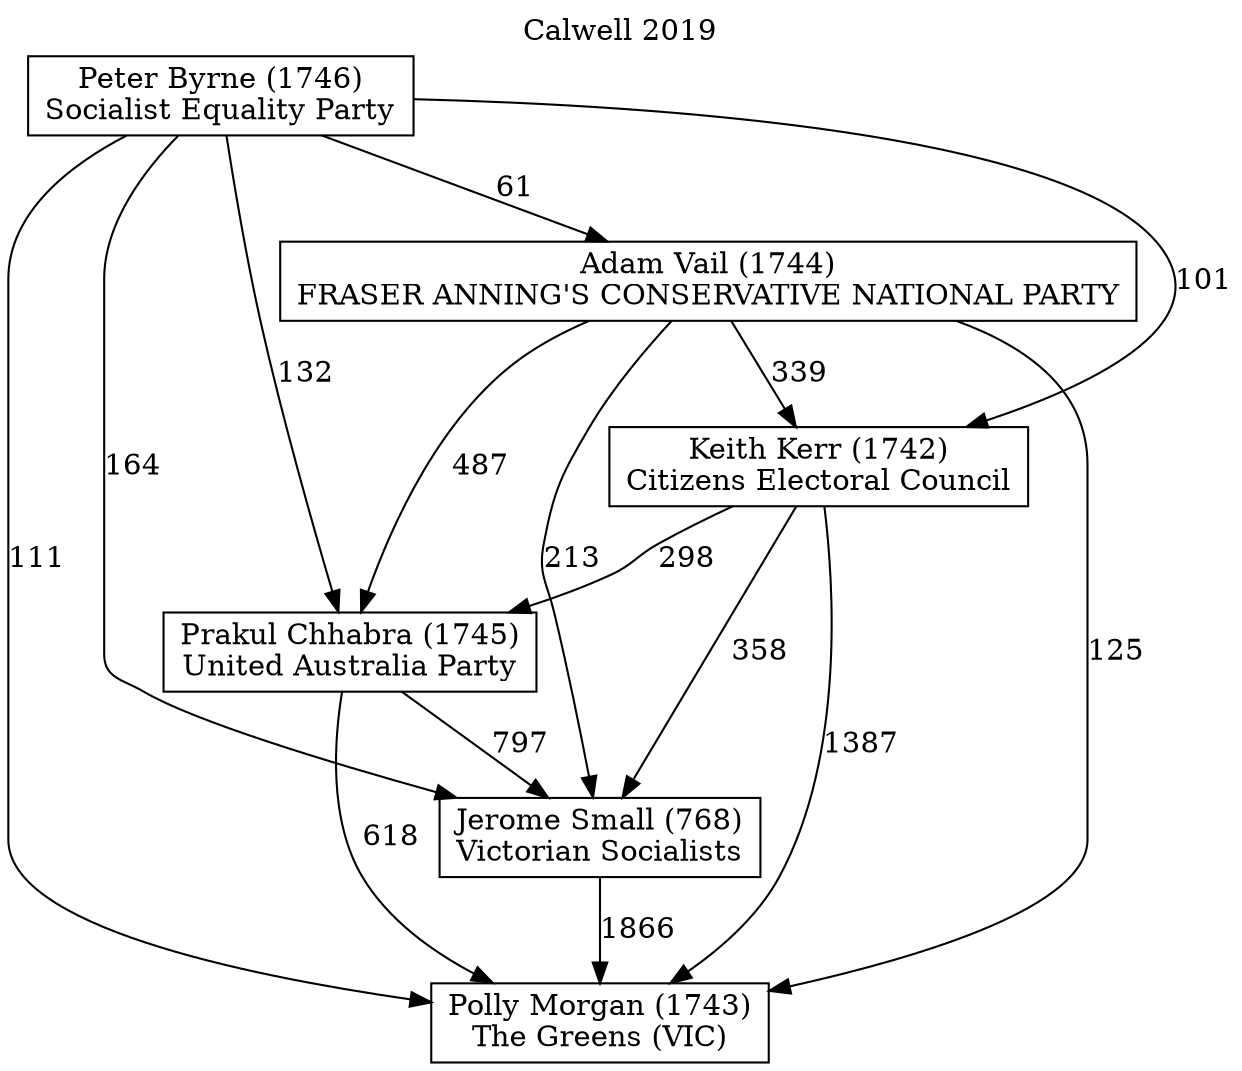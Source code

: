 // House preference flow
digraph "Polly Morgan (1743)_Calwell_2019" {
	graph [label="Calwell 2019" labelloc=t]
	node [shape=box]
	"Polly Morgan (1743)" [label="Polly Morgan (1743)
The Greens (VIC)"]
	"Jerome Small (768)" [label="Jerome Small (768)
Victorian Socialists"]
	"Prakul Chhabra (1745)" [label="Prakul Chhabra (1745)
United Australia Party"]
	"Keith Kerr (1742)" [label="Keith Kerr (1742)
Citizens Electoral Council"]
	"Adam Vail (1744)" [label="Adam Vail (1744)
FRASER ANNING'S CONSERVATIVE NATIONAL PARTY"]
	"Peter Byrne (1746)" [label="Peter Byrne (1746)
Socialist Equality Party"]
	"Polly Morgan (1743)" [label="Polly Morgan (1743)
The Greens (VIC)"]
	"Prakul Chhabra (1745)" [label="Prakul Chhabra (1745)
United Australia Party"]
	"Keith Kerr (1742)" [label="Keith Kerr (1742)
Citizens Electoral Council"]
	"Adam Vail (1744)" [label="Adam Vail (1744)
FRASER ANNING'S CONSERVATIVE NATIONAL PARTY"]
	"Peter Byrne (1746)" [label="Peter Byrne (1746)
Socialist Equality Party"]
	"Polly Morgan (1743)" [label="Polly Morgan (1743)
The Greens (VIC)"]
	"Keith Kerr (1742)" [label="Keith Kerr (1742)
Citizens Electoral Council"]
	"Adam Vail (1744)" [label="Adam Vail (1744)
FRASER ANNING'S CONSERVATIVE NATIONAL PARTY"]
	"Peter Byrne (1746)" [label="Peter Byrne (1746)
Socialist Equality Party"]
	"Polly Morgan (1743)" [label="Polly Morgan (1743)
The Greens (VIC)"]
	"Adam Vail (1744)" [label="Adam Vail (1744)
FRASER ANNING'S CONSERVATIVE NATIONAL PARTY"]
	"Peter Byrne (1746)" [label="Peter Byrne (1746)
Socialist Equality Party"]
	"Polly Morgan (1743)" [label="Polly Morgan (1743)
The Greens (VIC)"]
	"Peter Byrne (1746)" [label="Peter Byrne (1746)
Socialist Equality Party"]
	"Peter Byrne (1746)" [label="Peter Byrne (1746)
Socialist Equality Party"]
	"Adam Vail (1744)" [label="Adam Vail (1744)
FRASER ANNING'S CONSERVATIVE NATIONAL PARTY"]
	"Peter Byrne (1746)" [label="Peter Byrne (1746)
Socialist Equality Party"]
	"Peter Byrne (1746)" [label="Peter Byrne (1746)
Socialist Equality Party"]
	"Keith Kerr (1742)" [label="Keith Kerr (1742)
Citizens Electoral Council"]
	"Adam Vail (1744)" [label="Adam Vail (1744)
FRASER ANNING'S CONSERVATIVE NATIONAL PARTY"]
	"Peter Byrne (1746)" [label="Peter Byrne (1746)
Socialist Equality Party"]
	"Keith Kerr (1742)" [label="Keith Kerr (1742)
Citizens Electoral Council"]
	"Peter Byrne (1746)" [label="Peter Byrne (1746)
Socialist Equality Party"]
	"Peter Byrne (1746)" [label="Peter Byrne (1746)
Socialist Equality Party"]
	"Adam Vail (1744)" [label="Adam Vail (1744)
FRASER ANNING'S CONSERVATIVE NATIONAL PARTY"]
	"Peter Byrne (1746)" [label="Peter Byrne (1746)
Socialist Equality Party"]
	"Peter Byrne (1746)" [label="Peter Byrne (1746)
Socialist Equality Party"]
	"Prakul Chhabra (1745)" [label="Prakul Chhabra (1745)
United Australia Party"]
	"Keith Kerr (1742)" [label="Keith Kerr (1742)
Citizens Electoral Council"]
	"Adam Vail (1744)" [label="Adam Vail (1744)
FRASER ANNING'S CONSERVATIVE NATIONAL PARTY"]
	"Peter Byrne (1746)" [label="Peter Byrne (1746)
Socialist Equality Party"]
	"Prakul Chhabra (1745)" [label="Prakul Chhabra (1745)
United Australia Party"]
	"Adam Vail (1744)" [label="Adam Vail (1744)
FRASER ANNING'S CONSERVATIVE NATIONAL PARTY"]
	"Peter Byrne (1746)" [label="Peter Byrne (1746)
Socialist Equality Party"]
	"Prakul Chhabra (1745)" [label="Prakul Chhabra (1745)
United Australia Party"]
	"Peter Byrne (1746)" [label="Peter Byrne (1746)
Socialist Equality Party"]
	"Peter Byrne (1746)" [label="Peter Byrne (1746)
Socialist Equality Party"]
	"Adam Vail (1744)" [label="Adam Vail (1744)
FRASER ANNING'S CONSERVATIVE NATIONAL PARTY"]
	"Peter Byrne (1746)" [label="Peter Byrne (1746)
Socialist Equality Party"]
	"Peter Byrne (1746)" [label="Peter Byrne (1746)
Socialist Equality Party"]
	"Keith Kerr (1742)" [label="Keith Kerr (1742)
Citizens Electoral Council"]
	"Adam Vail (1744)" [label="Adam Vail (1744)
FRASER ANNING'S CONSERVATIVE NATIONAL PARTY"]
	"Peter Byrne (1746)" [label="Peter Byrne (1746)
Socialist Equality Party"]
	"Keith Kerr (1742)" [label="Keith Kerr (1742)
Citizens Electoral Council"]
	"Peter Byrne (1746)" [label="Peter Byrne (1746)
Socialist Equality Party"]
	"Peter Byrne (1746)" [label="Peter Byrne (1746)
Socialist Equality Party"]
	"Adam Vail (1744)" [label="Adam Vail (1744)
FRASER ANNING'S CONSERVATIVE NATIONAL PARTY"]
	"Peter Byrne (1746)" [label="Peter Byrne (1746)
Socialist Equality Party"]
	"Peter Byrne (1746)" [label="Peter Byrne (1746)
Socialist Equality Party"]
	"Jerome Small (768)" [label="Jerome Small (768)
Victorian Socialists"]
	"Prakul Chhabra (1745)" [label="Prakul Chhabra (1745)
United Australia Party"]
	"Keith Kerr (1742)" [label="Keith Kerr (1742)
Citizens Electoral Council"]
	"Adam Vail (1744)" [label="Adam Vail (1744)
FRASER ANNING'S CONSERVATIVE NATIONAL PARTY"]
	"Peter Byrne (1746)" [label="Peter Byrne (1746)
Socialist Equality Party"]
	"Jerome Small (768)" [label="Jerome Small (768)
Victorian Socialists"]
	"Keith Kerr (1742)" [label="Keith Kerr (1742)
Citizens Electoral Council"]
	"Adam Vail (1744)" [label="Adam Vail (1744)
FRASER ANNING'S CONSERVATIVE NATIONAL PARTY"]
	"Peter Byrne (1746)" [label="Peter Byrne (1746)
Socialist Equality Party"]
	"Jerome Small (768)" [label="Jerome Small (768)
Victorian Socialists"]
	"Adam Vail (1744)" [label="Adam Vail (1744)
FRASER ANNING'S CONSERVATIVE NATIONAL PARTY"]
	"Peter Byrne (1746)" [label="Peter Byrne (1746)
Socialist Equality Party"]
	"Jerome Small (768)" [label="Jerome Small (768)
Victorian Socialists"]
	"Peter Byrne (1746)" [label="Peter Byrne (1746)
Socialist Equality Party"]
	"Peter Byrne (1746)" [label="Peter Byrne (1746)
Socialist Equality Party"]
	"Adam Vail (1744)" [label="Adam Vail (1744)
FRASER ANNING'S CONSERVATIVE NATIONAL PARTY"]
	"Peter Byrne (1746)" [label="Peter Byrne (1746)
Socialist Equality Party"]
	"Peter Byrne (1746)" [label="Peter Byrne (1746)
Socialist Equality Party"]
	"Keith Kerr (1742)" [label="Keith Kerr (1742)
Citizens Electoral Council"]
	"Adam Vail (1744)" [label="Adam Vail (1744)
FRASER ANNING'S CONSERVATIVE NATIONAL PARTY"]
	"Peter Byrne (1746)" [label="Peter Byrne (1746)
Socialist Equality Party"]
	"Keith Kerr (1742)" [label="Keith Kerr (1742)
Citizens Electoral Council"]
	"Peter Byrne (1746)" [label="Peter Byrne (1746)
Socialist Equality Party"]
	"Peter Byrne (1746)" [label="Peter Byrne (1746)
Socialist Equality Party"]
	"Adam Vail (1744)" [label="Adam Vail (1744)
FRASER ANNING'S CONSERVATIVE NATIONAL PARTY"]
	"Peter Byrne (1746)" [label="Peter Byrne (1746)
Socialist Equality Party"]
	"Peter Byrne (1746)" [label="Peter Byrne (1746)
Socialist Equality Party"]
	"Prakul Chhabra (1745)" [label="Prakul Chhabra (1745)
United Australia Party"]
	"Keith Kerr (1742)" [label="Keith Kerr (1742)
Citizens Electoral Council"]
	"Adam Vail (1744)" [label="Adam Vail (1744)
FRASER ANNING'S CONSERVATIVE NATIONAL PARTY"]
	"Peter Byrne (1746)" [label="Peter Byrne (1746)
Socialist Equality Party"]
	"Prakul Chhabra (1745)" [label="Prakul Chhabra (1745)
United Australia Party"]
	"Adam Vail (1744)" [label="Adam Vail (1744)
FRASER ANNING'S CONSERVATIVE NATIONAL PARTY"]
	"Peter Byrne (1746)" [label="Peter Byrne (1746)
Socialist Equality Party"]
	"Prakul Chhabra (1745)" [label="Prakul Chhabra (1745)
United Australia Party"]
	"Peter Byrne (1746)" [label="Peter Byrne (1746)
Socialist Equality Party"]
	"Peter Byrne (1746)" [label="Peter Byrne (1746)
Socialist Equality Party"]
	"Adam Vail (1744)" [label="Adam Vail (1744)
FRASER ANNING'S CONSERVATIVE NATIONAL PARTY"]
	"Peter Byrne (1746)" [label="Peter Byrne (1746)
Socialist Equality Party"]
	"Peter Byrne (1746)" [label="Peter Byrne (1746)
Socialist Equality Party"]
	"Keith Kerr (1742)" [label="Keith Kerr (1742)
Citizens Electoral Council"]
	"Adam Vail (1744)" [label="Adam Vail (1744)
FRASER ANNING'S CONSERVATIVE NATIONAL PARTY"]
	"Peter Byrne (1746)" [label="Peter Byrne (1746)
Socialist Equality Party"]
	"Keith Kerr (1742)" [label="Keith Kerr (1742)
Citizens Electoral Council"]
	"Peter Byrne (1746)" [label="Peter Byrne (1746)
Socialist Equality Party"]
	"Peter Byrne (1746)" [label="Peter Byrne (1746)
Socialist Equality Party"]
	"Adam Vail (1744)" [label="Adam Vail (1744)
FRASER ANNING'S CONSERVATIVE NATIONAL PARTY"]
	"Peter Byrne (1746)" [label="Peter Byrne (1746)
Socialist Equality Party"]
	"Peter Byrne (1746)" [label="Peter Byrne (1746)
Socialist Equality Party"]
	"Jerome Small (768)" -> "Polly Morgan (1743)" [label=1866]
	"Prakul Chhabra (1745)" -> "Jerome Small (768)" [label=797]
	"Keith Kerr (1742)" -> "Prakul Chhabra (1745)" [label=298]
	"Adam Vail (1744)" -> "Keith Kerr (1742)" [label=339]
	"Peter Byrne (1746)" -> "Adam Vail (1744)" [label=61]
	"Prakul Chhabra (1745)" -> "Polly Morgan (1743)" [label=618]
	"Keith Kerr (1742)" -> "Polly Morgan (1743)" [label=1387]
	"Adam Vail (1744)" -> "Polly Morgan (1743)" [label=125]
	"Peter Byrne (1746)" -> "Polly Morgan (1743)" [label=111]
	"Peter Byrne (1746)" -> "Keith Kerr (1742)" [label=101]
	"Adam Vail (1744)" -> "Prakul Chhabra (1745)" [label=487]
	"Peter Byrne (1746)" -> "Prakul Chhabra (1745)" [label=132]
	"Keith Kerr (1742)" -> "Jerome Small (768)" [label=358]
	"Adam Vail (1744)" -> "Jerome Small (768)" [label=213]
	"Peter Byrne (1746)" -> "Jerome Small (768)" [label=164]
}
